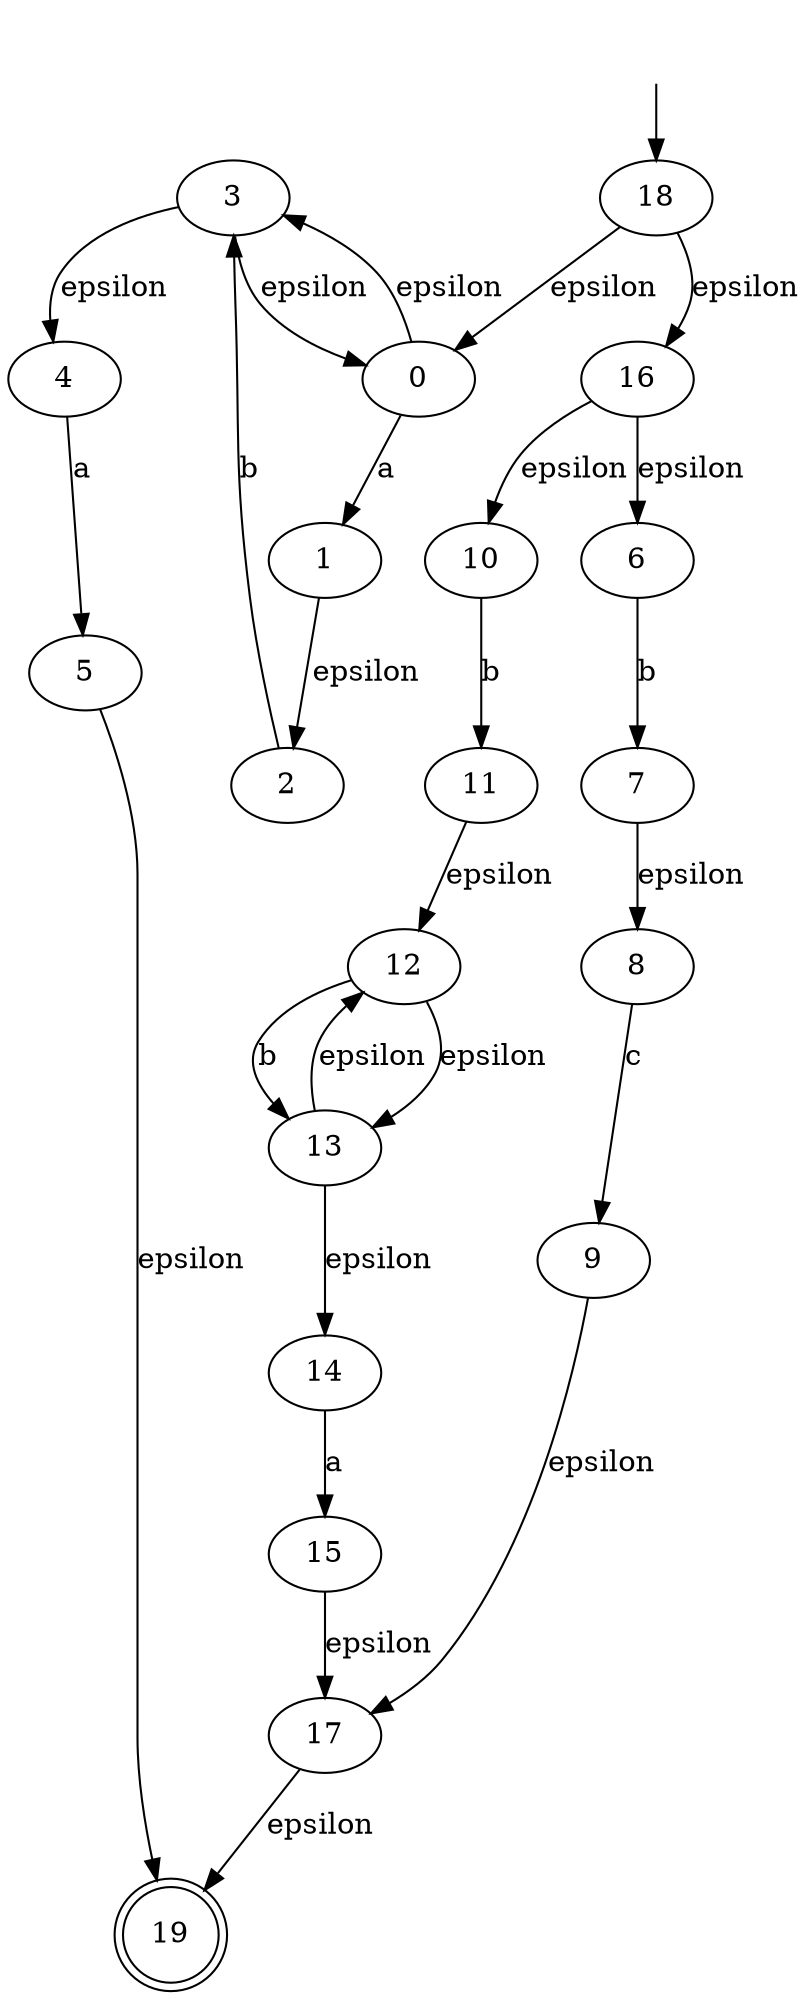 digraph nfa {
	19 [shape=doublecircle];
	start [label="",shape=none];
	start -> 18;

	0 -> 1 [label=a];
	0 -> 3 [label=epsilon];
	12 -> 13 [label=epsilon];
	16 -> 6 [label=epsilon];
	16 -> 10 [label=epsilon];
	18 -> 0 [label=epsilon];
	18 -> 16 [label=epsilon];
	2 -> 3 [label=b];
	4 -> 5 [label=a];
	6 -> 7 [label=b];
	10 -> 11 [label=b];
	8 -> 9 [label=c];
	12 -> 13 [label=b];
	3 -> 0 [label=epsilon];
	3 -> 4 [label=epsilon];
	1 -> 2 [label=epsilon];
	7 -> 8 [label=epsilon];
	13 -> 12 [label=epsilon];
	13 -> 14 [label=epsilon];
	11 -> 12 [label=epsilon];
	9 -> 17 [label=epsilon];
	15 -> 17 [label=epsilon];
	5 -> 19 [label=epsilon];
	17 -> 19 [label=epsilon];
	14 -> 15 [label=a];
}